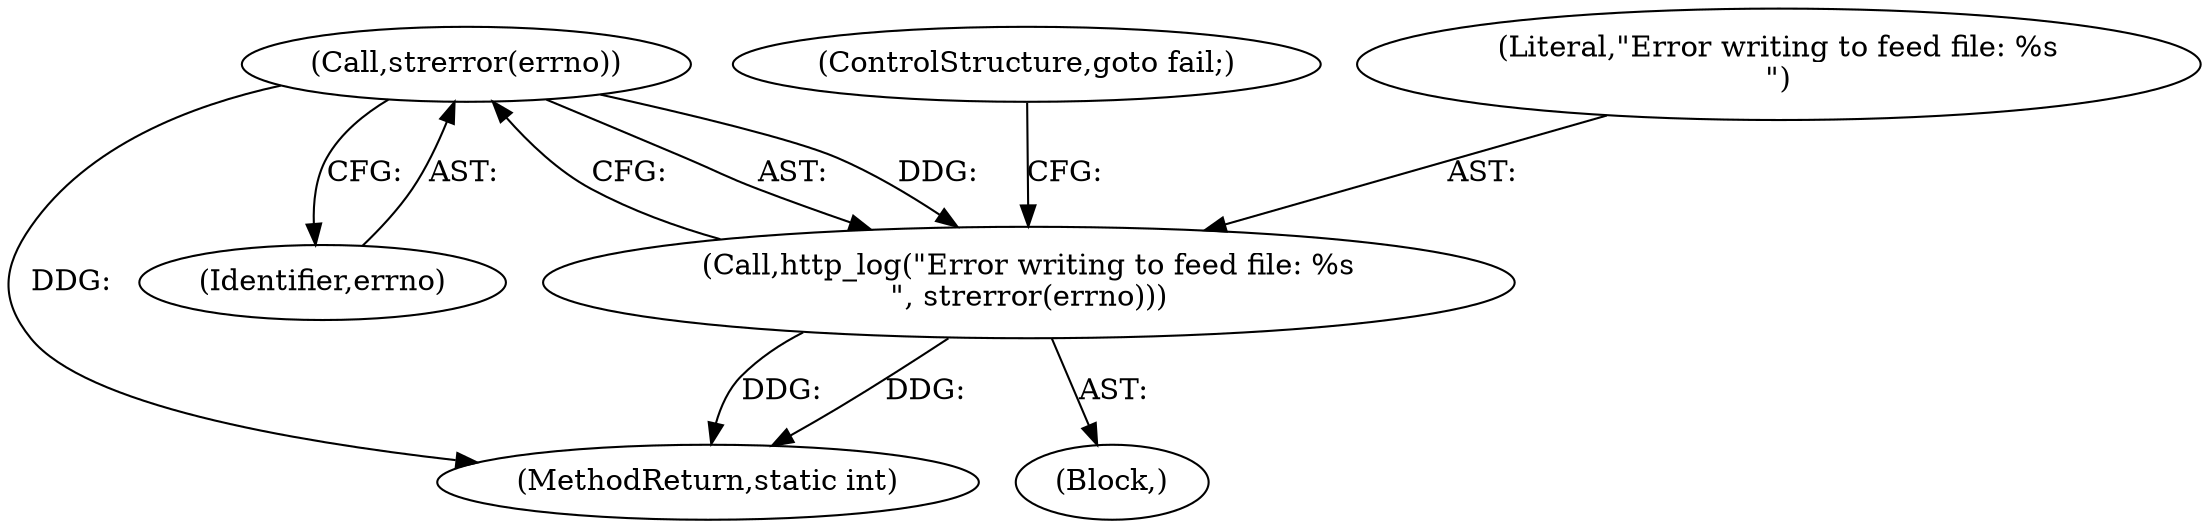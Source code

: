 digraph "0_FFmpeg_a5d25faa3f4b18dac737fdb35d0dd68eb0dc2156@API" {
"1000406" [label="(Call,strerror(errno))"];
"1000404" [label="(Call,http_log(\"Error writing to feed file: %s\n\", strerror(errno)))"];
"1000404" [label="(Call,http_log(\"Error writing to feed file: %s\n\", strerror(errno)))"];
"1000706" [label="(MethodReturn,static int)"];
"1000406" [label="(Call,strerror(errno))"];
"1000407" [label="(Identifier,errno)"];
"1000403" [label="(Block,)"];
"1000408" [label="(ControlStructure,goto fail;)"];
"1000405" [label="(Literal,\"Error writing to feed file: %s\n\")"];
"1000406" -> "1000404"  [label="AST: "];
"1000406" -> "1000407"  [label="CFG: "];
"1000407" -> "1000406"  [label="AST: "];
"1000404" -> "1000406"  [label="CFG: "];
"1000406" -> "1000706"  [label="DDG: "];
"1000406" -> "1000404"  [label="DDG: "];
"1000404" -> "1000403"  [label="AST: "];
"1000405" -> "1000404"  [label="AST: "];
"1000408" -> "1000404"  [label="CFG: "];
"1000404" -> "1000706"  [label="DDG: "];
"1000404" -> "1000706"  [label="DDG: "];
}

